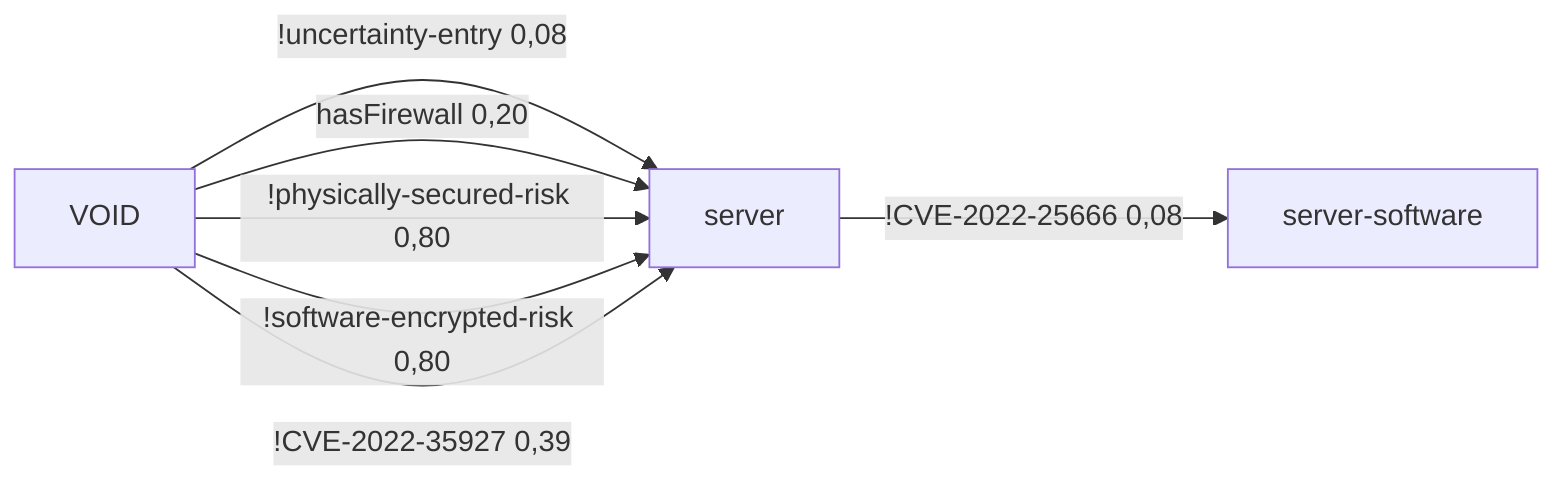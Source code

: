 %% AttributeChange [4mqualcom/apq8096[0m to [4m2.1[0m for node [4mserver[0m
%%  VOID -[0,98]->  server -[0,08]-> server-software 3,93 0,08
flowchart LR
	server[server]
	server-software[server-software]
	VOID[VOID]
	server -->|!CVE-2022-25666 0,08| server-software
	VOID -->|!uncertainty-entry 0,08| server
	VOID -->|hasFirewall 0,20| server
	VOID -->|!physically-secured-risk 0,80| server
	VOID -->|!software-encrypted-risk 0,80| server
	VOID -->|!CVE-2022-35927 0,39| server
